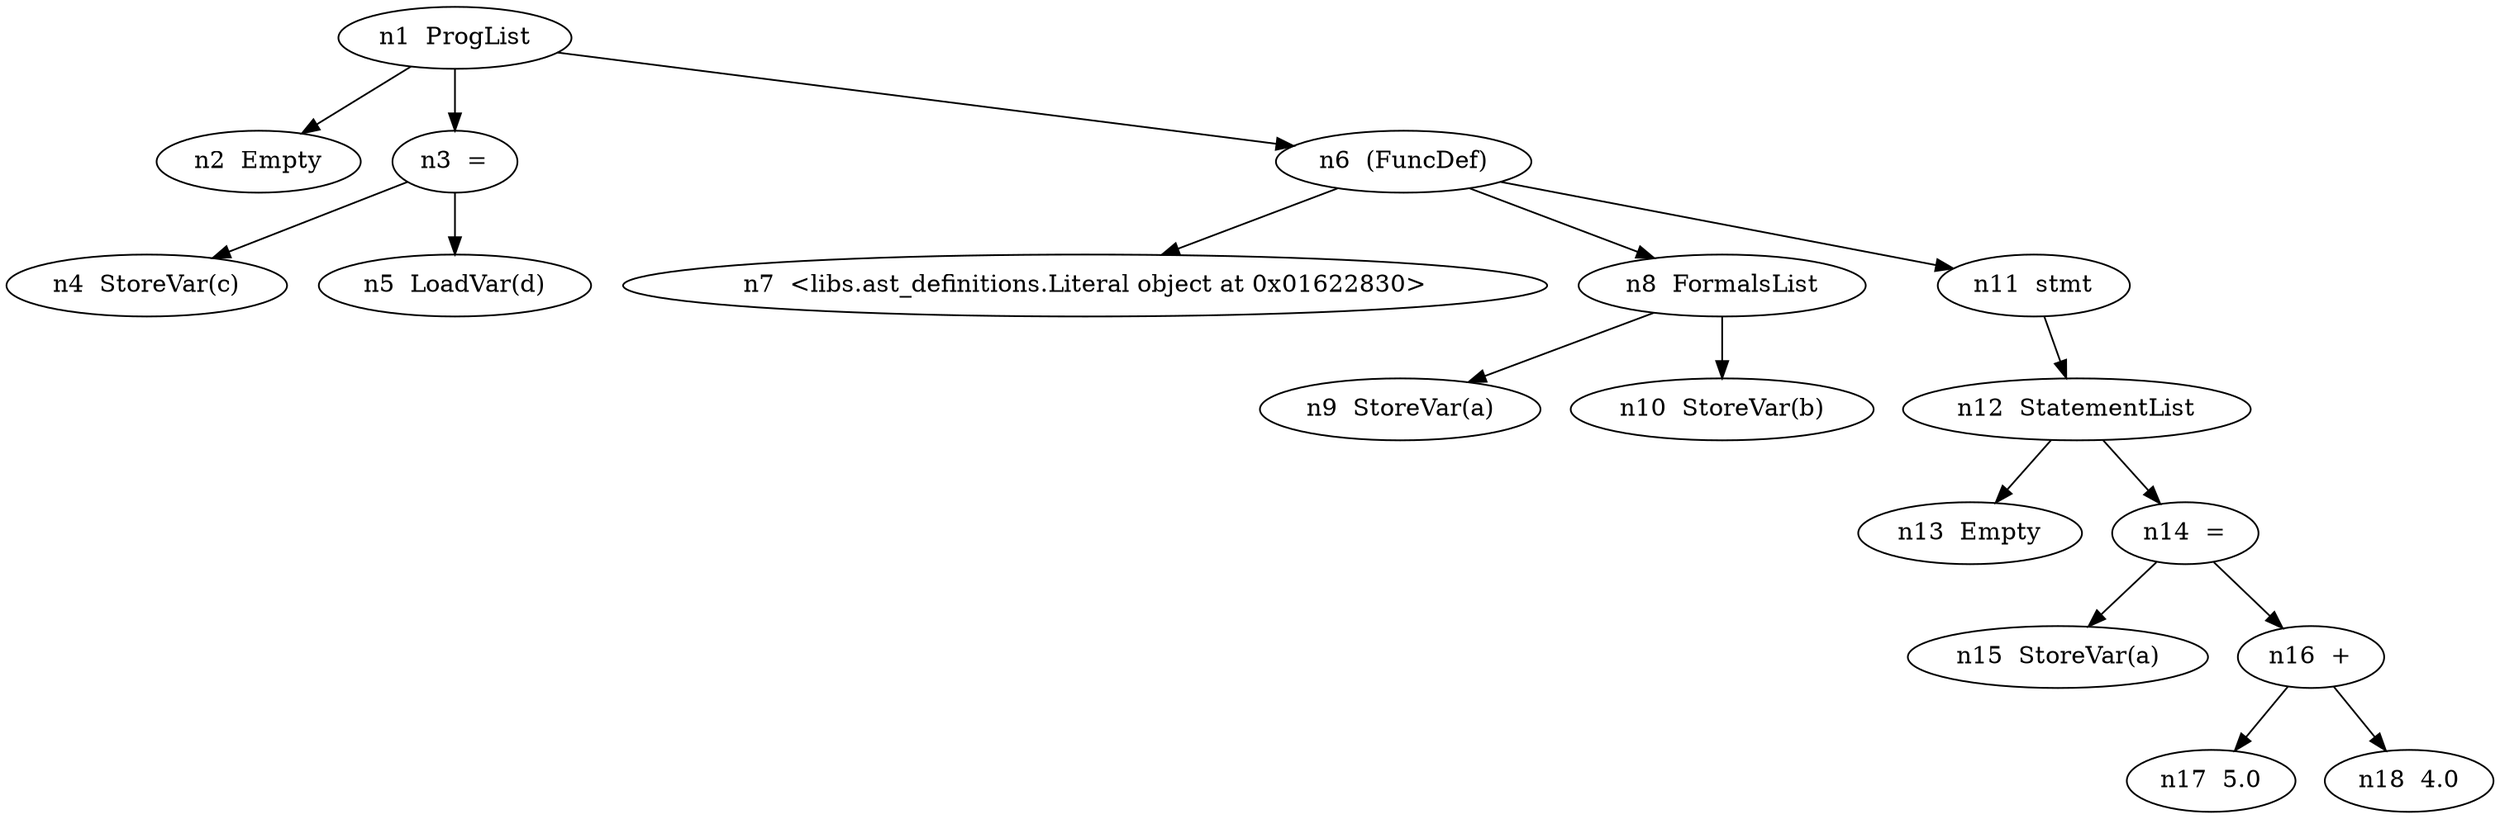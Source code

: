 // Compilador
digraph {
	n1 [label="n1  ProgList"]
	n2 [label="n2  Empty"]
		n1 -> n2
	n3 [label="n3  ="]
	n4 [label="n4  StoreVar(c)"]
	n5 [label="n5  LoadVar(d)"]
		n3 -> n4
		n3 -> n5
		n1 -> n3
	n6 [label="n6  (FuncDef)"]
	n7 [label="n7  <libs.ast_definitions.Literal object at 0x01622830>"]
	n8 [label="n8  FormalsList"]
	n9 [label="n9  StoreVar(a)"]
		n8 -> n9
	n10 [label="n10  StoreVar(b)"]
		n8 -> n10
	n12 [label="n12  StatementList"]
	n13 [label="n13  Empty"]
		n12 -> n13
	n14 [label="n14  ="]
	n15 [label="n15  StoreVar(a)"]
	n16 [label="n16  +"]
	n17 [label="n17  5.0"]
	n18 [label="n18  4.0"]
		n16 -> n17
		n16 -> n18
		n14 -> n15
		n14 -> n16
		n12 -> n14
		n11 -> n12
	n11 [label="n11  stmt"]
		n6 -> n7
		n6 -> n8
		n6 -> n11
		n1 -> n6
}